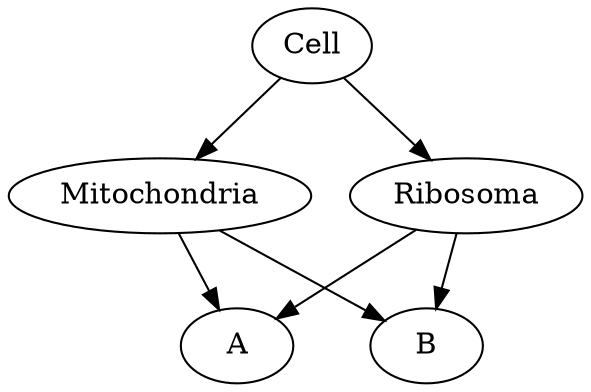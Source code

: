 strict digraph "" {
	Cell -> Mitochondria;
	Cell -> Ribosoma;
	Mitochondria -> A;
	Mitochondria -> B;
	Ribosoma -> A;
	Ribosoma -> B;
}
